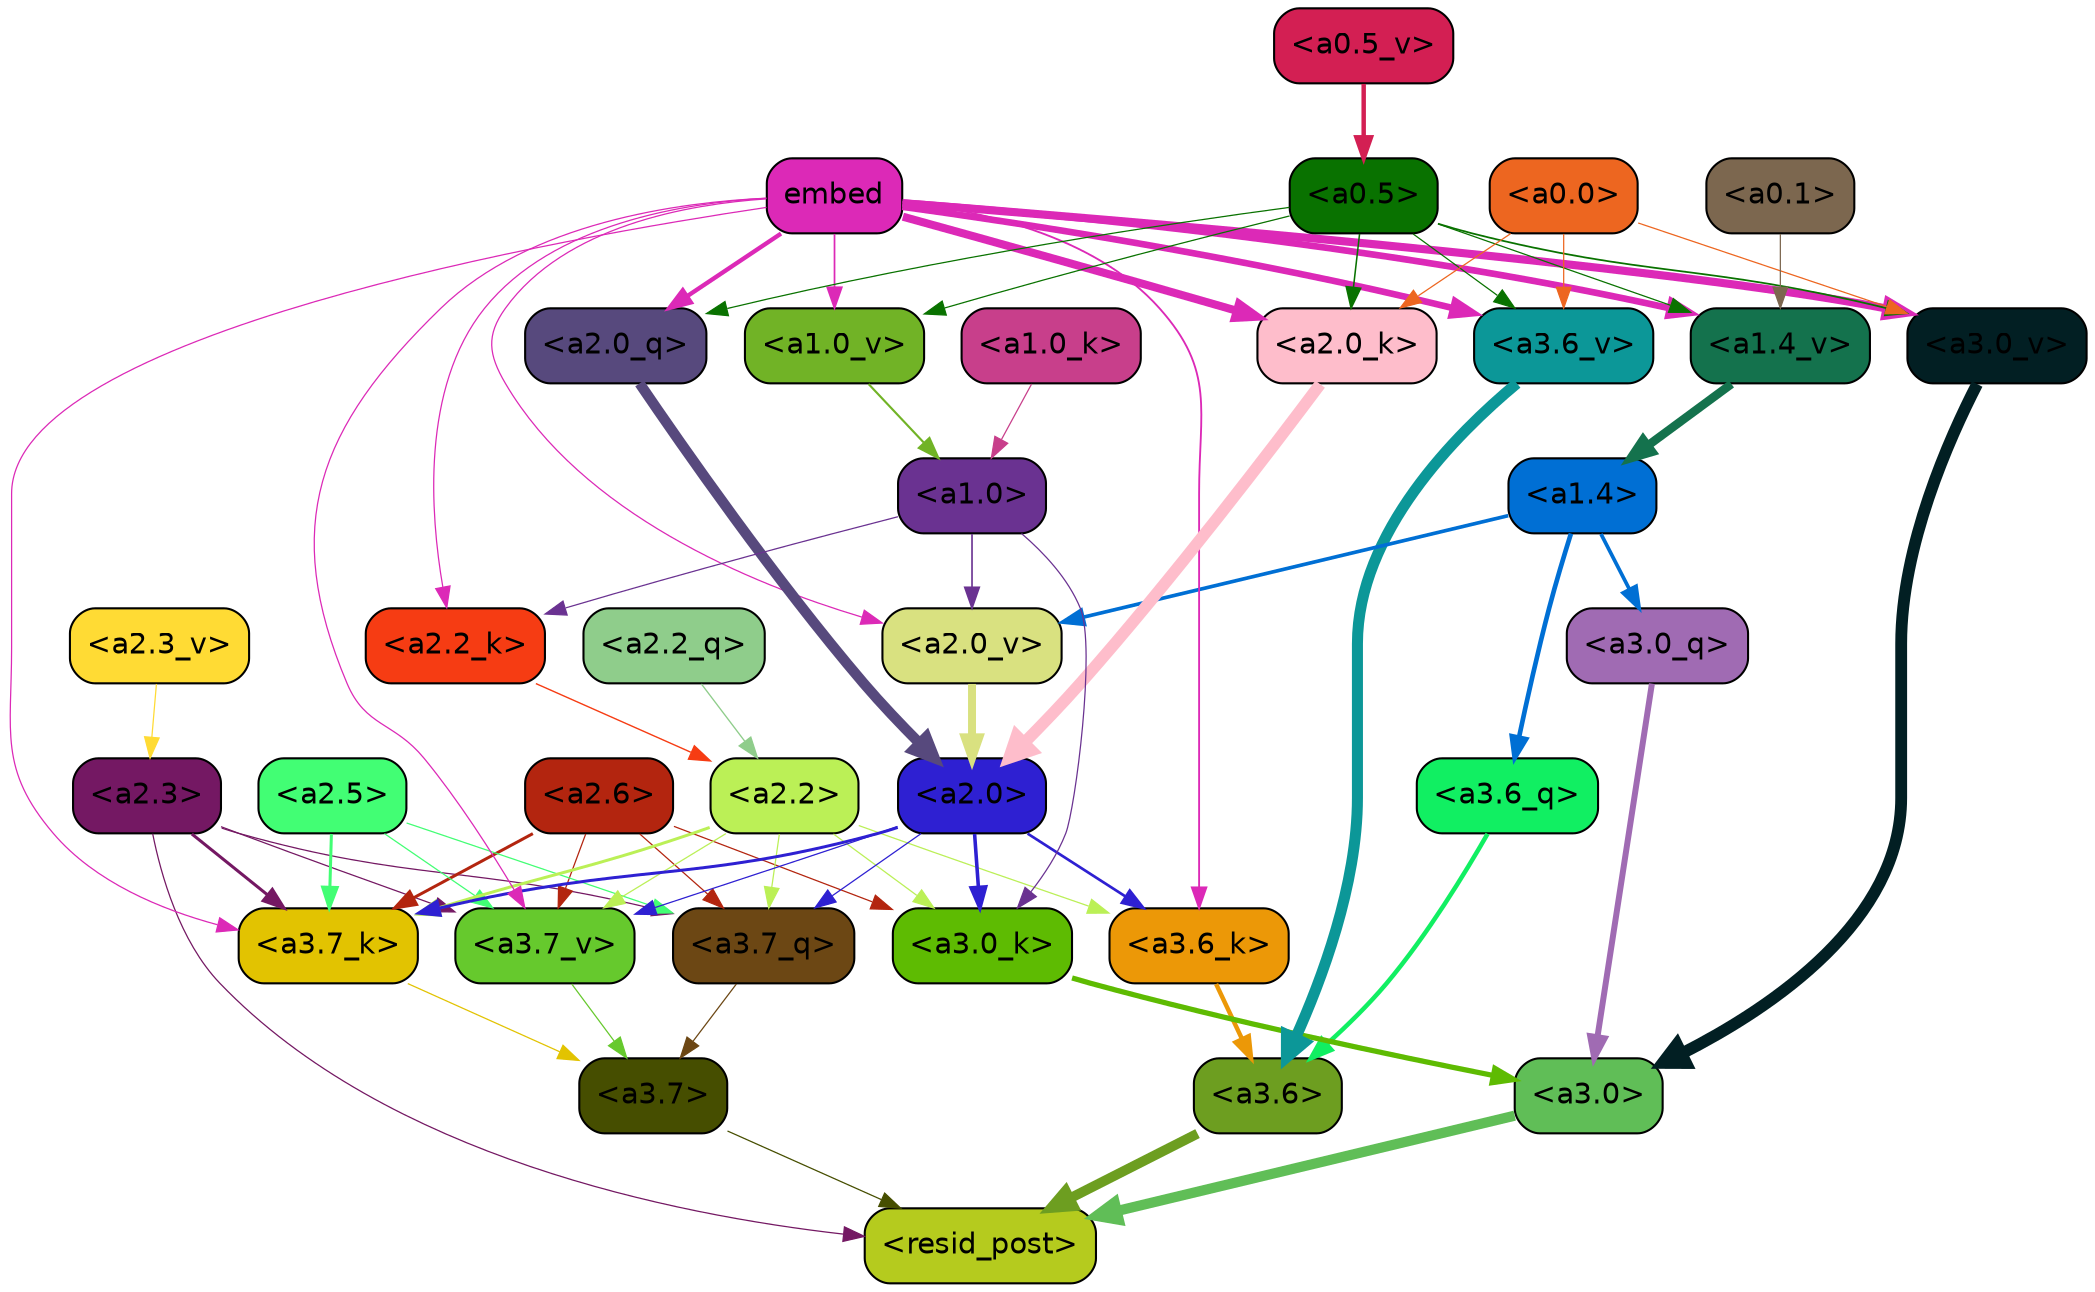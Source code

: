 strict digraph "" {
	graph [bgcolor=transparent,
		layout=dot,
		overlap=false,
		splines=true
	];
	"<a3.7>"	[color=black,
		fillcolor="#464e00",
		fontname=Helvetica,
		shape=box,
		style="filled, rounded"];
	"<resid_post>"	[color=black,
		fillcolor="#b5cb1e",
		fontname=Helvetica,
		shape=box,
		style="filled, rounded"];
	"<a3.7>" -> "<resid_post>"	[color="#464e00",
		penwidth=0.6];
	"<a3.6>"	[color=black,
		fillcolor="#6d9e20",
		fontname=Helvetica,
		shape=box,
		style="filled, rounded"];
	"<a3.6>" -> "<resid_post>"	[color="#6d9e20",
		penwidth=4.746312499046326];
	"<a3.0>"	[color=black,
		fillcolor="#60be57",
		fontname=Helvetica,
		shape=box,
		style="filled, rounded"];
	"<a3.0>" -> "<resid_post>"	[color="#60be57",
		penwidth=4.896343111991882];
	"<a2.3>"	[color=black,
		fillcolor="#741863",
		fontname=Helvetica,
		shape=box,
		style="filled, rounded"];
	"<a2.3>" -> "<resid_post>"	[color="#741863",
		penwidth=0.6];
	"<a3.7_q>"	[color=black,
		fillcolor="#6c4714",
		fontname=Helvetica,
		shape=box,
		style="filled, rounded"];
	"<a2.3>" -> "<a3.7_q>"	[color="#741863",
		penwidth=0.6];
	"<a3.7_k>"	[color=black,
		fillcolor="#e2c301",
		fontname=Helvetica,
		shape=box,
		style="filled, rounded"];
	"<a2.3>" -> "<a3.7_k>"	[color="#741863",
		penwidth=1.467104621231556];
	"<a3.7_v>"	[color=black,
		fillcolor="#66c92d",
		fontname=Helvetica,
		shape=box,
		style="filled, rounded"];
	"<a2.3>" -> "<a3.7_v>"	[color="#741863",
		penwidth=0.6];
	"<a3.7_q>" -> "<a3.7>"	[color="#6c4714",
		penwidth=0.6];
	"<a3.6_q>"	[color=black,
		fillcolor="#11ef62",
		fontname=Helvetica,
		shape=box,
		style="filled, rounded"];
	"<a3.6_q>" -> "<a3.6>"	[color="#11ef62",
		penwidth=2.160832464694977];
	"<a3.0_q>"	[color=black,
		fillcolor="#a06bb3",
		fontname=Helvetica,
		shape=box,
		style="filled, rounded"];
	"<a3.0_q>" -> "<a3.0>"	[color="#a06bb3",
		penwidth=2.870753765106201];
	"<a3.7_k>" -> "<a3.7>"	[color="#e2c301",
		penwidth=0.6];
	"<a3.6_k>"	[color=black,
		fillcolor="#ec9807",
		fontname=Helvetica,
		shape=box,
		style="filled, rounded"];
	"<a3.6_k>" -> "<a3.6>"	[color="#ec9807",
		penwidth=2.13908451795578];
	"<a3.0_k>"	[color=black,
		fillcolor="#5ebb02",
		fontname=Helvetica,
		shape=box,
		style="filled, rounded"];
	"<a3.0_k>" -> "<a3.0>"	[color="#5ebb02",
		penwidth=2.520303964614868];
	"<a3.7_v>" -> "<a3.7>"	[color="#66c92d",
		penwidth=0.6];
	"<a3.6_v>"	[color=black,
		fillcolor="#0c9798",
		fontname=Helvetica,
		shape=box,
		style="filled, rounded"];
	"<a3.6_v>" -> "<a3.6>"	[color="#0c9798",
		penwidth=5.297133803367615];
	"<a3.0_v>"	[color=black,
		fillcolor="#021f23",
		fontname=Helvetica,
		shape=box,
		style="filled, rounded"];
	"<a3.0_v>" -> "<a3.0>"	[color="#021f23",
		penwidth=5.680712580680847];
	"<a2.6>"	[color=black,
		fillcolor="#b3250f",
		fontname=Helvetica,
		shape=box,
		style="filled, rounded"];
	"<a2.6>" -> "<a3.7_q>"	[color="#b3250f",
		penwidth=0.6];
	"<a2.6>" -> "<a3.7_k>"	[color="#b3250f",
		penwidth=1.4453159049153328];
	"<a2.6>" -> "<a3.0_k>"	[color="#b3250f",
		penwidth=0.6];
	"<a2.6>" -> "<a3.7_v>"	[color="#b3250f",
		penwidth=0.6];
	"<a2.5>"	[color=black,
		fillcolor="#42fe74",
		fontname=Helvetica,
		shape=box,
		style="filled, rounded"];
	"<a2.5>" -> "<a3.7_q>"	[color="#42fe74",
		penwidth=0.6];
	"<a2.5>" -> "<a3.7_k>"	[color="#42fe74",
		penwidth=1.4526091292500496];
	"<a2.5>" -> "<a3.7_v>"	[color="#42fe74",
		penwidth=0.6];
	"<a2.2>"	[color=black,
		fillcolor="#bbf056",
		fontname=Helvetica,
		shape=box,
		style="filled, rounded"];
	"<a2.2>" -> "<a3.7_q>"	[color="#bbf056",
		penwidth=0.6];
	"<a2.2>" -> "<a3.7_k>"	[color="#bbf056",
		penwidth=1.4310357049107552];
	"<a2.2>" -> "<a3.6_k>"	[color="#bbf056",
		penwidth=0.6];
	"<a2.2>" -> "<a3.0_k>"	[color="#bbf056",
		penwidth=0.6];
	"<a2.2>" -> "<a3.7_v>"	[color="#bbf056",
		penwidth=0.6];
	"<a2.0>"	[color=black,
		fillcolor="#2e20d2",
		fontname=Helvetica,
		shape=box,
		style="filled, rounded"];
	"<a2.0>" -> "<a3.7_q>"	[color="#2e20d2",
		penwidth=0.6];
	"<a2.0>" -> "<a3.7_k>"	[color="#2e20d2",
		penwidth=1.4314699843525887];
	"<a2.0>" -> "<a3.6_k>"	[color="#2e20d2",
		penwidth=1.2950235605239868];
	"<a2.0>" -> "<a3.0_k>"	[color="#2e20d2",
		penwidth=1.712992787361145];
	"<a2.0>" -> "<a3.7_v>"	[color="#2e20d2",
		penwidth=0.6];
	"<a1.4>"	[color=black,
		fillcolor="#006fd4",
		fontname=Helvetica,
		shape=box,
		style="filled, rounded"];
	"<a1.4>" -> "<a3.6_q>"	[color="#006fd4",
		penwidth=2.242796540260315];
	"<a1.4>" -> "<a3.0_q>"	[color="#006fd4",
		penwidth=1.7808996737003326];
	"<a2.0_v>"	[color=black,
		fillcolor="#d9e180",
		fontname=Helvetica,
		shape=box,
		style="filled, rounded"];
	"<a1.4>" -> "<a2.0_v>"	[color="#006fd4",
		penwidth=1.7603429555892944];
	embed	[color=black,
		fillcolor="#dc29b7",
		fontname=Helvetica,
		shape=box,
		style="filled, rounded"];
	embed -> "<a3.7_k>"	[color="#dc29b7",
		penwidth=0.6];
	embed -> "<a3.6_k>"	[color="#dc29b7",
		penwidth=0.891706109046936];
	embed -> "<a3.7_v>"	[color="#dc29b7",
		penwidth=0.6];
	embed -> "<a3.6_v>"	[color="#dc29b7",
		penwidth=3.1766927242279053];
	embed -> "<a3.0_v>"	[color="#dc29b7",
		penwidth=3.9005755856633186];
	"<a2.0_q>"	[color=black,
		fillcolor="#57497d",
		fontname=Helvetica,
		shape=box,
		style="filled, rounded"];
	embed -> "<a2.0_q>"	[color="#dc29b7",
		penwidth=2.0810389518737793];
	"<a2.2_k>"	[color=black,
		fillcolor="#f63c13",
		fontname=Helvetica,
		shape=box,
		style="filled, rounded"];
	embed -> "<a2.2_k>"	[color="#dc29b7",
		penwidth=0.6];
	"<a2.0_k>"	[color=black,
		fillcolor="#febdcb",
		fontname=Helvetica,
		shape=box,
		style="filled, rounded"];
	embed -> "<a2.0_k>"	[color="#dc29b7",
		penwidth=3.8915770053863525];
	embed -> "<a2.0_v>"	[color="#dc29b7",
		penwidth=0.6];
	"<a1.4_v>"	[color=black,
		fillcolor="#14724d",
		fontname=Helvetica,
		shape=box,
		style="filled, rounded"];
	embed -> "<a1.4_v>"	[color="#dc29b7",
		penwidth=3.201367974281311];
	"<a1.0_v>"	[color=black,
		fillcolor="#71b326",
		fontname=Helvetica,
		shape=box,
		style="filled, rounded"];
	embed -> "<a1.0_v>"	[color="#dc29b7",
		penwidth=0.8298318386077881];
	"<a1.0>"	[color=black,
		fillcolor="#6a3291",
		fontname=Helvetica,
		shape=box,
		style="filled, rounded"];
	"<a1.0>" -> "<a3.0_k>"	[color="#6a3291",
		penwidth=0.6];
	"<a1.0>" -> "<a2.2_k>"	[color="#6a3291",
		penwidth=0.6];
	"<a1.0>" -> "<a2.0_v>"	[color="#6a3291",
		penwidth=0.7897878289222717];
	"<a0.5>"	[color=black,
		fillcolor="#097200",
		fontname=Helvetica,
		shape=box,
		style="filled, rounded"];
	"<a0.5>" -> "<a3.6_v>"	[color="#097200",
		penwidth=0.6];
	"<a0.5>" -> "<a3.0_v>"	[color="#097200",
		penwidth=0.8493617177009583];
	"<a0.5>" -> "<a2.0_q>"	[color="#097200",
		penwidth=0.6];
	"<a0.5>" -> "<a2.0_k>"	[color="#097200",
		penwidth=0.7482255101203918];
	"<a0.5>" -> "<a1.4_v>"	[color="#097200",
		penwidth=0.6];
	"<a0.5>" -> "<a1.0_v>"	[color="#097200",
		penwidth=0.6];
	"<a0.0>"	[color=black,
		fillcolor="#ed6620",
		fontname=Helvetica,
		shape=box,
		style="filled, rounded"];
	"<a0.0>" -> "<a3.6_v>"	[color="#ed6620",
		penwidth=0.6];
	"<a0.0>" -> "<a3.0_v>"	[color="#ed6620",
		penwidth=0.6];
	"<a0.0>" -> "<a2.0_k>"	[color="#ed6620",
		penwidth=0.6];
	"<a2.2_q>"	[color=black,
		fillcolor="#8fcd8b",
		fontname=Helvetica,
		shape=box,
		style="filled, rounded"];
	"<a2.2_q>" -> "<a2.2>"	[color="#8fcd8b",
		penwidth=0.6449352353811264];
	"<a2.0_q>" -> "<a2.0>"	[color="#57497d",
		penwidth=5.017253503203392];
	"<a2.2_k>" -> "<a2.2>"	[color="#f63c13",
		penwidth=0.6690489649772644];
	"<a2.0_k>" -> "<a2.0>"	[color="#febdcb",
		penwidth=5.656688302755356];
	"<a2.3_v>"	[color=black,
		fillcolor="#ffdb34",
		fontname=Helvetica,
		shape=box,
		style="filled, rounded"];
	"<a2.3_v>" -> "<a2.3>"	[color="#ffdb34",
		penwidth=0.6];
	"<a2.0_v>" -> "<a2.0>"	[color="#d9e180",
		penwidth=3.8170836865901947];
	"<a1.0_k>"	[color=black,
		fillcolor="#c83f8b",
		fontname=Helvetica,
		shape=box,
		style="filled, rounded"];
	"<a1.0_k>" -> "<a1.0>"	[color="#c83f8b",
		penwidth=0.6];
	"<a1.4_v>" -> "<a1.4>"	[color="#14724d",
		penwidth=4.140247106552124];
	"<a1.0_v>" -> "<a1.0>"	[color="#71b326",
		penwidth=1.020309567451477];
	"<a0.1>"	[color=black,
		fillcolor="#7c674f",
		fontname=Helvetica,
		shape=box,
		style="filled, rounded"];
	"<a0.1>" -> "<a1.4_v>"	[color="#7c674f",
		penwidth=0.6];
	"<a0.5_v>"	[color=black,
		fillcolor="#d31f53",
		fontname=Helvetica,
		shape=box,
		style="filled, rounded"];
	"<a0.5_v>" -> "<a0.5>"	[color="#d31f53",
		penwidth=2.1396186351776123];
}
